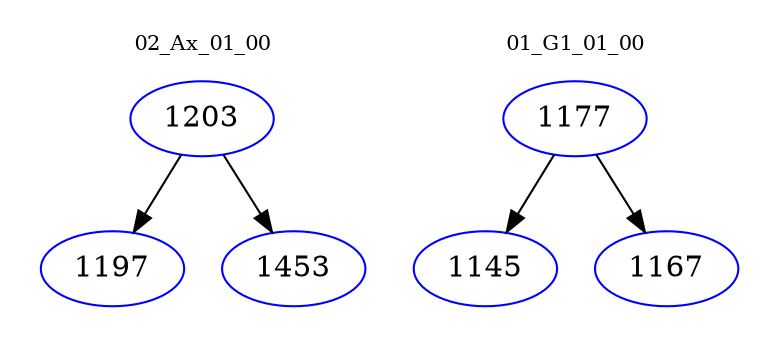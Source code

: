 digraph{
subgraph cluster_0 {
color = white
label = "02_Ax_01_00";
fontsize=10;
T0_1203 [label="1203", color="blue"]
T0_1203 -> T0_1197 [color="black"]
T0_1197 [label="1197", color="blue"]
T0_1203 -> T0_1453 [color="black"]
T0_1453 [label="1453", color="blue"]
}
subgraph cluster_1 {
color = white
label = "01_G1_01_00";
fontsize=10;
T1_1177 [label="1177", color="blue"]
T1_1177 -> T1_1145 [color="black"]
T1_1145 [label="1145", color="blue"]
T1_1177 -> T1_1167 [color="black"]
T1_1167 [label="1167", color="blue"]
}
}
